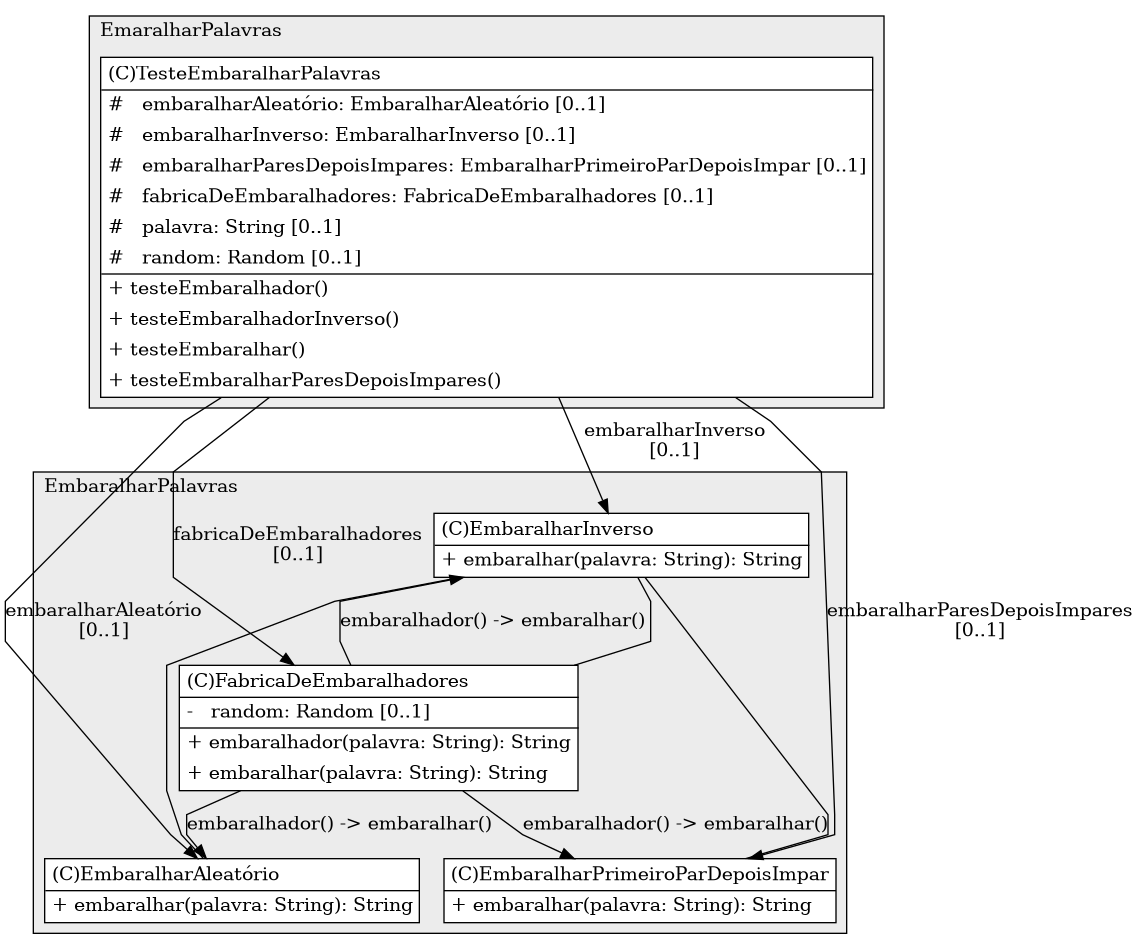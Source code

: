 @startuml

/' diagram meta data start
config=StructureConfiguration;
{
  "projectClassification": {
    "searchMode": "OpenProject", // OpenProject, AllProjects
    "includedProjects": "",
    "pathEndKeywords": "*.impl",
    "isClientPath": "",
    "isClientName": "",
    "isTestPath": "",
    "isTestName": "",
    "isMappingPath": "",
    "isMappingName": "",
    "isDataAccessPath": "",
    "isDataAccessName": "",
    "isDataStructurePath": "",
    "isDataStructureName": "",
    "isInterfaceStructuresPath": "",
    "isInterfaceStructuresName": "",
    "isEntryPointPath": "",
    "isEntryPointName": "",
    "treatFinalFieldsAsMandatory": false
  },
  "graphRestriction": {
    "classPackageExcludeFilter": "",
    "classPackageIncludeFilter": "",
    "classNameExcludeFilter": "",
    "classNameIncludeFilter": "",
    "methodNameExcludeFilter": "",
    "methodNameIncludeFilter": "",
    "removeByInheritance": "", // inheritance/annotation based filtering is done in a second step
    "removeByAnnotation": "",
    "removeByClassPackage": "", // cleanup the graph after inheritance/annotation based filtering is done
    "removeByClassName": "",
    "cutMappings": false,
    "cutEnum": true,
    "cutTests": true,
    "cutClient": true,
    "cutDataAccess": false,
    "cutInterfaceStructures": false,
    "cutDataStructures": false,
    "cutGetterAndSetter": true,
    "cutConstructors": true
  },
  "graphTraversal": {
    "forwardDepth": 6,
    "backwardDepth": 6,
    "classPackageExcludeFilter": "",
    "classPackageIncludeFilter": "",
    "classNameExcludeFilter": "",
    "classNameIncludeFilter": "",
    "methodNameExcludeFilter": "",
    "methodNameIncludeFilter": "",
    "hideMappings": false,
    "hideDataStructures": false,
    "hidePrivateMethods": true,
    "hideInterfaceCalls": true, // indirection: implementation -> interface (is hidden) -> implementation
    "onlyShowApplicationEntryPoints": false, // root node is included
    "useMethodCallsForStructureDiagram": "ForwardOnly" // ForwardOnly, BothDirections, No
  },
  "details": {
    "aggregation": "GroupByClass", // ByClass, GroupByClass, None
    "showClassGenericTypes": true,
    "showMethods": true,
    "showMethodParameterNames": true,
    "showMethodParameterTypes": true,
    "showMethodReturnType": true,
    "showPackageLevels": 2,
    "showDetailedClassStructure": true
  },
  "rootClass": "EmbaralharPalavras.EmbaralharInverso",
  "extensionCallbackMethod": "" // qualified.class.name#methodName - signature: public static String method(String)
}
diagram meta data end '/



digraph g {
    rankdir="TB"
    splines=polyline
    

'nodes 
subgraph cluster_1067759703 { 
   	label=EmbaralharPalavras
	labeljust=l
	fillcolor="#ececec"
	style=filled
   
   EmbaralharAleatório1067759703[
	label=<<TABLE BORDER="1" CELLBORDER="0" CELLPADDING="4" CELLSPACING="0">
<TR><TD ALIGN="LEFT" >(C)EmbaralharAleatório</TD></TR>
<HR/>
<TR><TD ALIGN="LEFT" >+ embaralhar(palavra: String): String</TD></TR>
</TABLE>>
	style=filled
	margin=0
	shape=plaintext
	fillcolor="#FFFFFF"
];

EmbaralharInverso1067759703[
	label=<<TABLE BORDER="1" CELLBORDER="0" CELLPADDING="4" CELLSPACING="0">
<TR><TD ALIGN="LEFT" >(C)EmbaralharInverso</TD></TR>
<HR/>
<TR><TD ALIGN="LEFT" >+ embaralhar(palavra: String): String</TD></TR>
</TABLE>>
	style=filled
	margin=0
	shape=plaintext
	fillcolor="#FFFFFF"
];

EmbaralharPrimeiroParDepoisImpar1067759703[
	label=<<TABLE BORDER="1" CELLBORDER="0" CELLPADDING="4" CELLSPACING="0">
<TR><TD ALIGN="LEFT" >(C)EmbaralharPrimeiroParDepoisImpar</TD></TR>
<HR/>
<TR><TD ALIGN="LEFT" >+ embaralhar(palavra: String): String</TD></TR>
</TABLE>>
	style=filled
	margin=0
	shape=plaintext
	fillcolor="#FFFFFF"
];

FabricaDeEmbaralhadores1067759703[
	label=<<TABLE BORDER="1" CELLBORDER="0" CELLPADDING="4" CELLSPACING="0">
<TR><TD ALIGN="LEFT" >(C)FabricaDeEmbaralhadores</TD></TR>
<HR/>
<TR><TD ALIGN="LEFT" >-   random: Random [0..1]</TD></TR>
<HR/>
<TR><TD ALIGN="LEFT" >+ embaralhador(palavra: String): String</TD></TR>
<TR><TD ALIGN="LEFT" >+ embaralhar(palavra: String): String</TD></TR>
</TABLE>>
	style=filled
	margin=0
	shape=plaintext
	fillcolor="#FFFFFF"
];
} 

subgraph cluster_1527553641 { 
   	label=EmaralharPalavras
	labeljust=l
	fillcolor="#ececec"
	style=filled
   
   TesteEmbaralharPalavras1927468837[
	label=<<TABLE BORDER="1" CELLBORDER="0" CELLPADDING="4" CELLSPACING="0">
<TR><TD ALIGN="LEFT" >(C)TesteEmbaralharPalavras</TD></TR>
<HR/>
<TR><TD ALIGN="LEFT" >#   embaralharAleatório: EmbaralharAleatório [0..1]</TD></TR>
<TR><TD ALIGN="LEFT" >#   embaralharInverso: EmbaralharInverso [0..1]</TD></TR>
<TR><TD ALIGN="LEFT" >#   embaralharParesDepoisImpares: EmbaralharPrimeiroParDepoisImpar [0..1]</TD></TR>
<TR><TD ALIGN="LEFT" >#   fabricaDeEmbaralhadores: FabricaDeEmbaralhadores [0..1]</TD></TR>
<TR><TD ALIGN="LEFT" >#   palavra: String [0..1]</TD></TR>
<TR><TD ALIGN="LEFT" >#   random: Random [0..1]</TD></TR>
<HR/>
<TR><TD ALIGN="LEFT" >+ testeEmbaralhador()</TD></TR>
<TR><TD ALIGN="LEFT" >+ testeEmbaralhadorInverso()</TD></TR>
<TR><TD ALIGN="LEFT" >+ testeEmbaralhar()</TD></TR>
<TR><TD ALIGN="LEFT" >+ testeEmbaralharParesDepoisImpares()</TD></TR>
</TABLE>>
	style=filled
	margin=0
	shape=plaintext
	fillcolor="#FFFFFF"
];
} 

'edges    
EmbaralharInverso1067759703 -> EmbaralharAleatório1067759703[arrowhead=none];
EmbaralharInverso1067759703 -> EmbaralharPrimeiroParDepoisImpar1067759703[arrowhead=none];
EmbaralharInverso1067759703 -> FabricaDeEmbaralhadores1067759703[arrowhead=none];
FabricaDeEmbaralhadores1067759703 -> EmbaralharAleatório1067759703[label="embaralhador() -> embaralhar()"];
FabricaDeEmbaralhadores1067759703 -> EmbaralharInverso1067759703[label="embaralhador() -> embaralhar()"];
FabricaDeEmbaralhadores1067759703 -> EmbaralharPrimeiroParDepoisImpar1067759703[label="embaralhador() -> embaralhar()"];
TesteEmbaralharPalavras1927468837 -> EmbaralharAleatório1067759703[label="embaralharAleatório
[0..1]"];
TesteEmbaralharPalavras1927468837 -> EmbaralharInverso1067759703[label="embaralharInverso
[0..1]"];
TesteEmbaralharPalavras1927468837 -> EmbaralharPrimeiroParDepoisImpar1067759703[label="embaralharParesDepoisImpares
[0..1]"];
TesteEmbaralharPalavras1927468837 -> FabricaDeEmbaralhadores1067759703[label="fabricaDeEmbaralhadores
[0..1]"];
    
}
@enduml